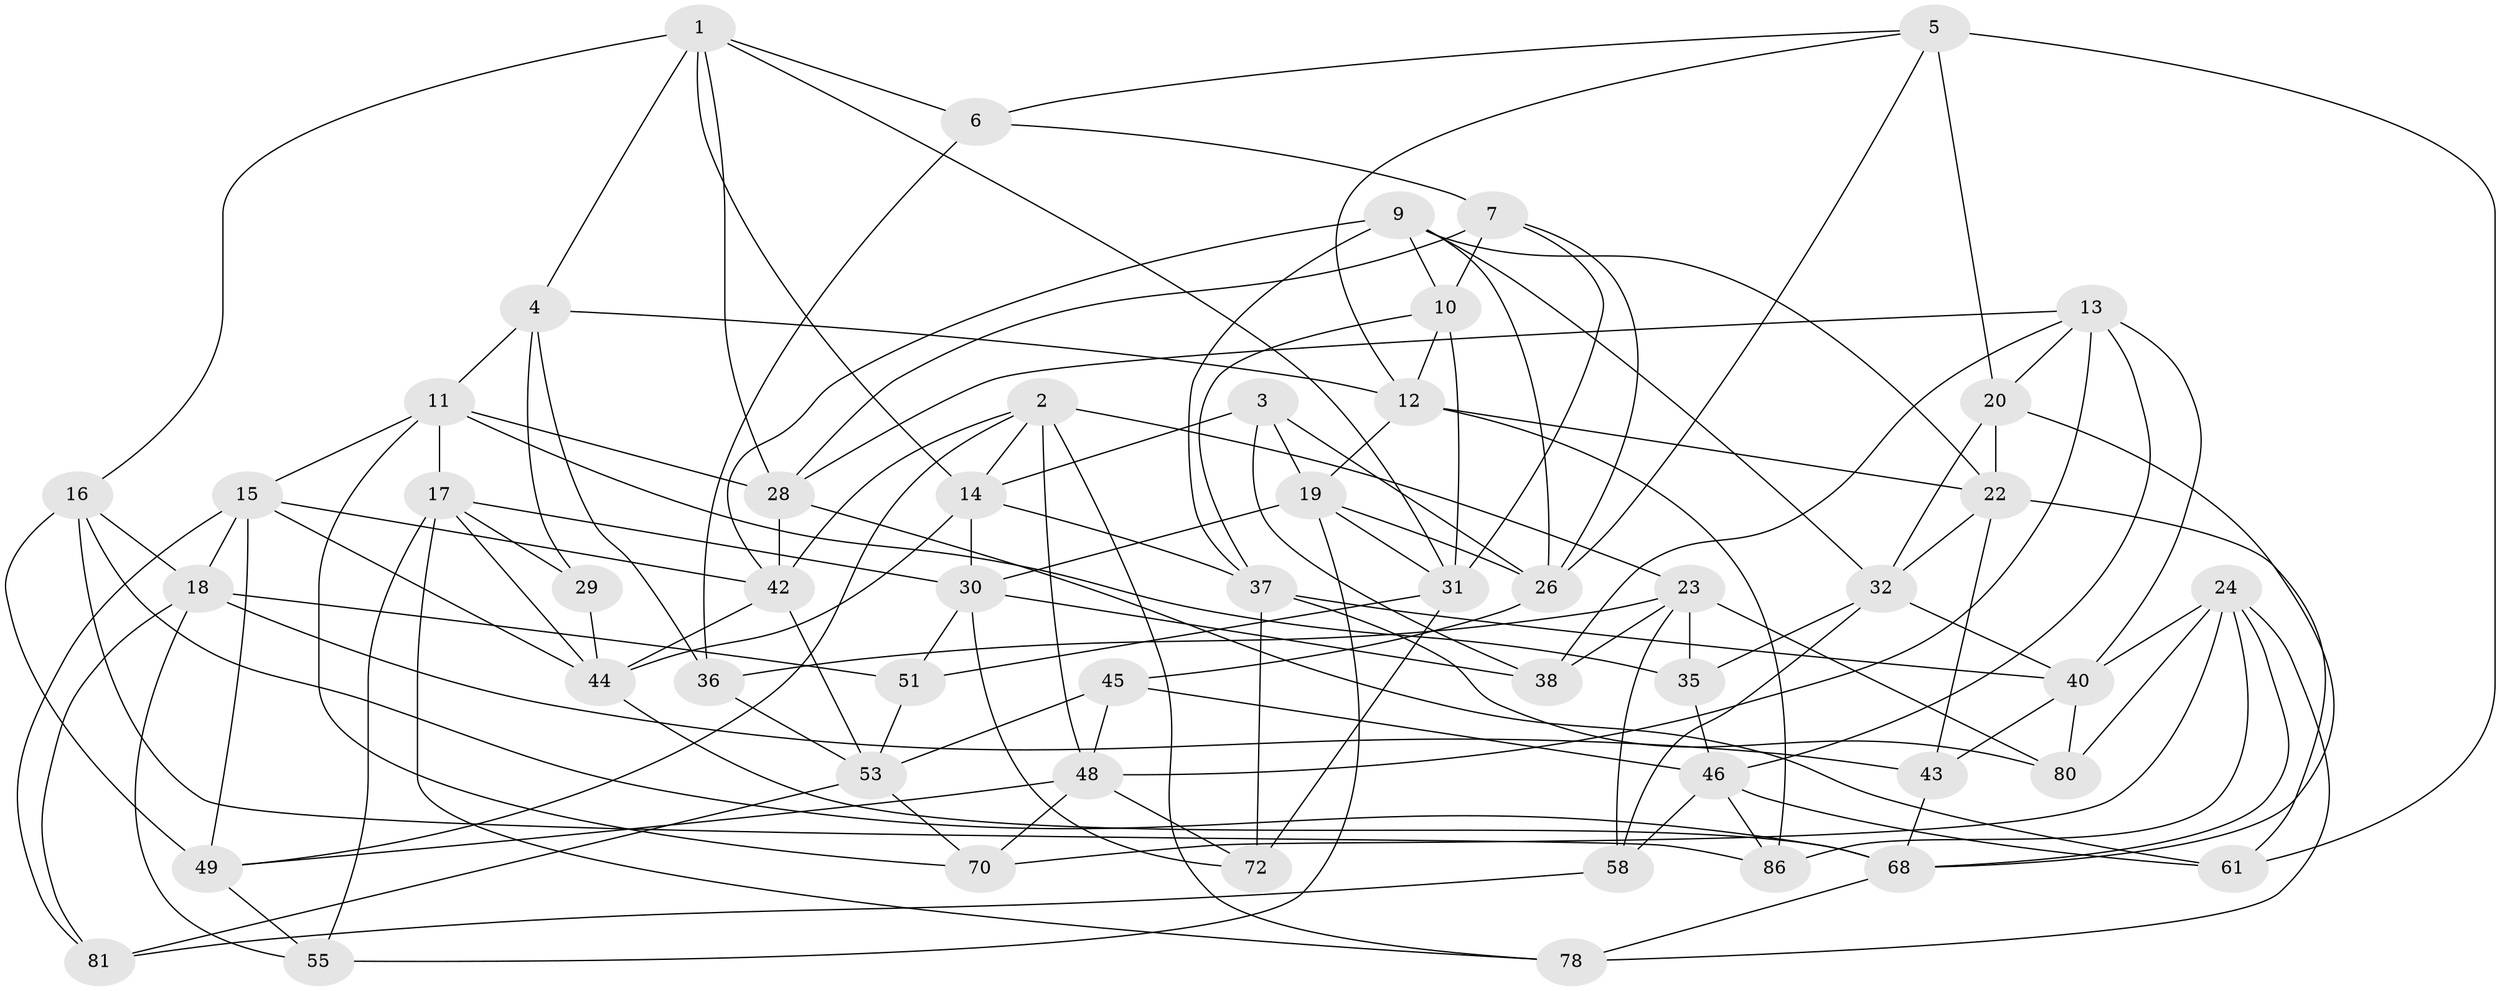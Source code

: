 // Generated by graph-tools (version 1.1) at 2025/24/03/03/25 07:24:30]
// undirected, 52 vertices, 134 edges
graph export_dot {
graph [start="1"]
  node [color=gray90,style=filled];
  1 [super="+33"];
  2 [super="+8"];
  3;
  4 [super="+75"];
  5 [super="+73"];
  6;
  7 [super="+27"];
  9 [super="+41"];
  10 [super="+60"];
  11 [super="+21"];
  12 [super="+85"];
  13 [super="+39"];
  14 [super="+79"];
  15 [super="+65"];
  16 [super="+63"];
  17 [super="+74"];
  18 [super="+52"];
  19 [super="+25"];
  20 [super="+56"];
  22 [super="+83"];
  23 [super="+47"];
  24 [super="+50"];
  26 [super="+34"];
  28 [super="+77"];
  29;
  30 [super="+64"];
  31 [super="+71"];
  32 [super="+84"];
  35;
  36;
  37 [super="+76"];
  38;
  40 [super="+54"];
  42 [super="+57"];
  43;
  44 [super="+67"];
  45;
  46 [super="+82"];
  48 [super="+66"];
  49 [super="+59"];
  51;
  53 [super="+62"];
  55;
  58;
  61;
  68 [super="+69"];
  70;
  72;
  78;
  80;
  81;
  86;
  1 -- 6;
  1 -- 31;
  1 -- 4;
  1 -- 16;
  1 -- 28;
  1 -- 14;
  2 -- 48;
  2 -- 49;
  2 -- 42;
  2 -- 78;
  2 -- 14;
  2 -- 23;
  3 -- 26;
  3 -- 19;
  3 -- 38;
  3 -- 14;
  4 -- 11;
  4 -- 12;
  4 -- 29 [weight=2];
  4 -- 36;
  5 -- 20 [weight=2];
  5 -- 6;
  5 -- 26;
  5 -- 61;
  5 -- 12;
  6 -- 36;
  6 -- 7;
  7 -- 26;
  7 -- 10 [weight=2];
  7 -- 31;
  7 -- 28;
  9 -- 10;
  9 -- 26;
  9 -- 22;
  9 -- 37;
  9 -- 42;
  9 -- 32;
  10 -- 12;
  10 -- 31;
  10 -- 37;
  11 -- 28;
  11 -- 70;
  11 -- 17;
  11 -- 35;
  11 -- 15;
  12 -- 86;
  12 -- 22;
  12 -- 19;
  13 -- 28;
  13 -- 38;
  13 -- 20;
  13 -- 40;
  13 -- 48;
  13 -- 46;
  14 -- 30;
  14 -- 44;
  14 -- 37;
  15 -- 42;
  15 -- 49;
  15 -- 81;
  15 -- 18;
  15 -- 44;
  16 -- 49 [weight=2];
  16 -- 86;
  16 -- 18;
  16 -- 68;
  17 -- 29;
  17 -- 30;
  17 -- 44;
  17 -- 78;
  17 -- 55;
  18 -- 55;
  18 -- 43;
  18 -- 51;
  18 -- 81;
  19 -- 55;
  19 -- 30;
  19 -- 26;
  19 -- 31;
  20 -- 22;
  20 -- 68;
  20 -- 32;
  22 -- 43;
  22 -- 61;
  22 -- 32;
  23 -- 80;
  23 -- 36;
  23 -- 58;
  23 -- 35;
  23 -- 38;
  24 -- 78;
  24 -- 70;
  24 -- 80;
  24 -- 86;
  24 -- 68;
  24 -- 40;
  26 -- 45;
  28 -- 61;
  28 -- 42;
  29 -- 44;
  30 -- 51;
  30 -- 38;
  30 -- 72;
  31 -- 72;
  31 -- 51;
  32 -- 35;
  32 -- 40;
  32 -- 58;
  35 -- 46;
  36 -- 53;
  37 -- 80;
  37 -- 72;
  37 -- 40;
  40 -- 43;
  40 -- 80;
  42 -- 53;
  42 -- 44;
  43 -- 68;
  44 -- 68;
  45 -- 48;
  45 -- 53;
  45 -- 46;
  46 -- 61;
  46 -- 86;
  46 -- 58;
  48 -- 49;
  48 -- 72;
  48 -- 70;
  49 -- 55;
  51 -- 53;
  53 -- 81;
  53 -- 70;
  58 -- 81;
  68 -- 78;
}
